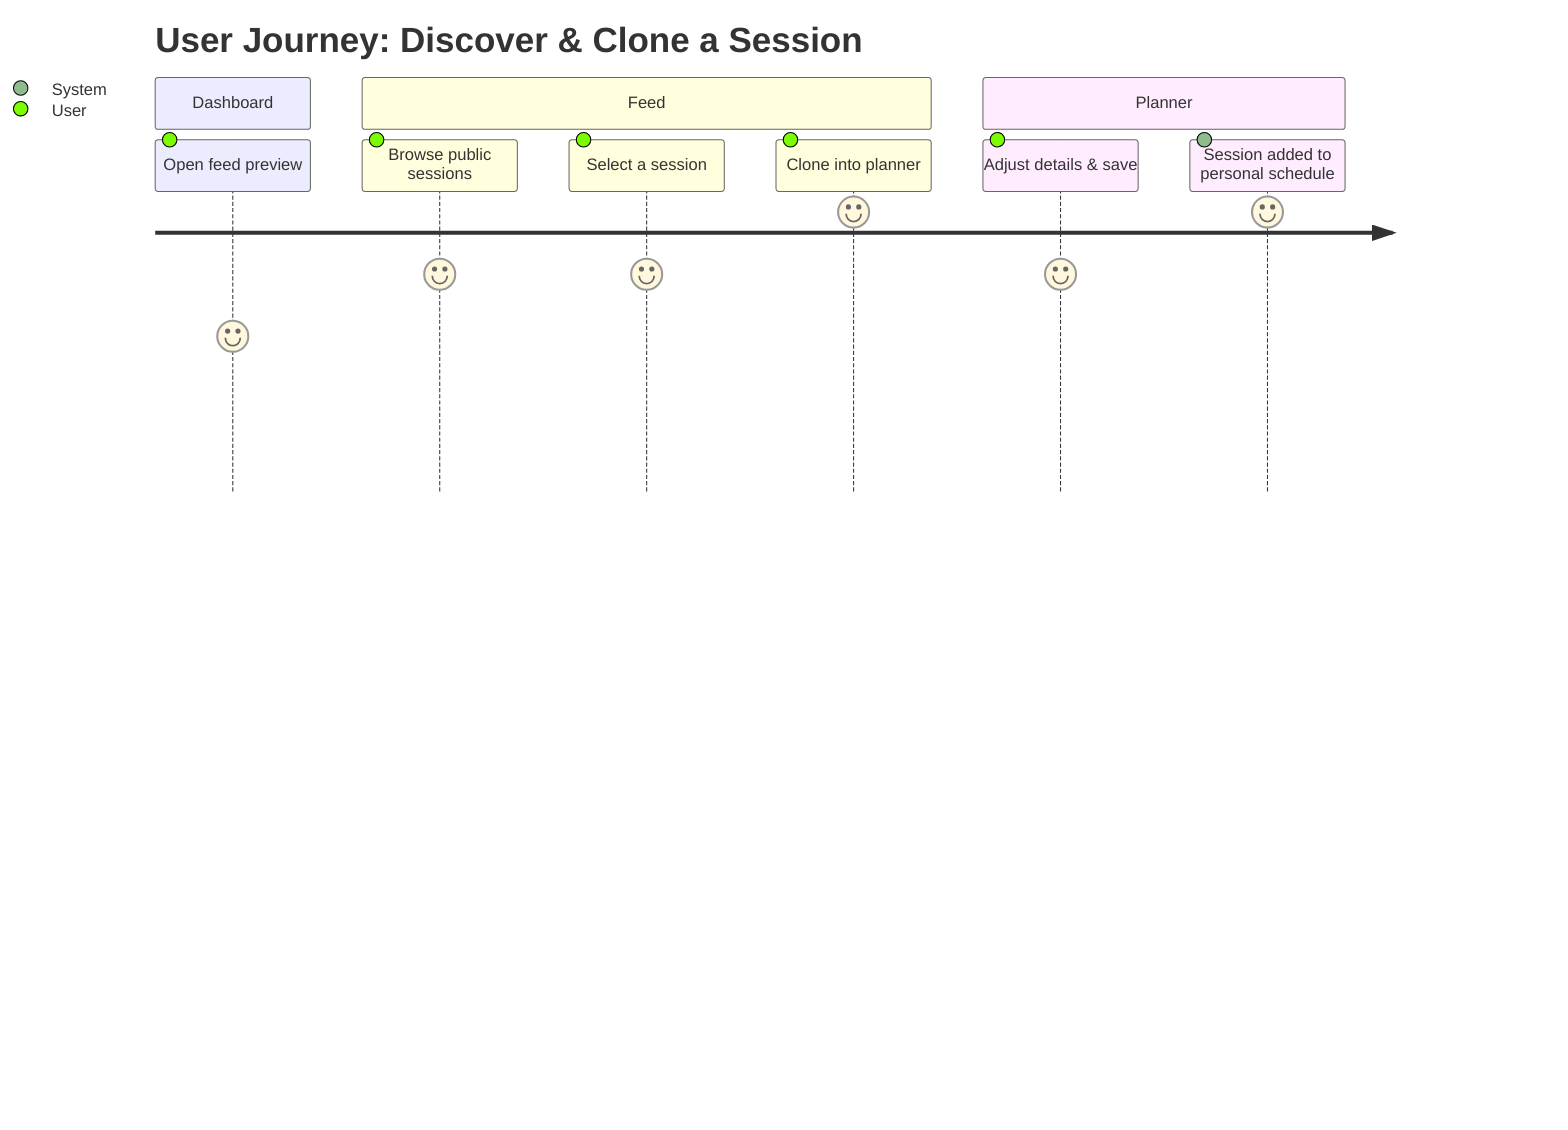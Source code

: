%% Source: PRD | Section: n/a | Heading: Dashboard → Feed → Clone Session
journey
    title User Journey: Discover & Clone a Session
    section Dashboard
      Open feed preview: 5: User
    section Feed
      Browse public sessions: 7: User
      Select a session: 7: User
      Clone into planner: 9: User
    section Planner
      Adjust details & save: 7: User
      Session added to personal schedule: 9: System